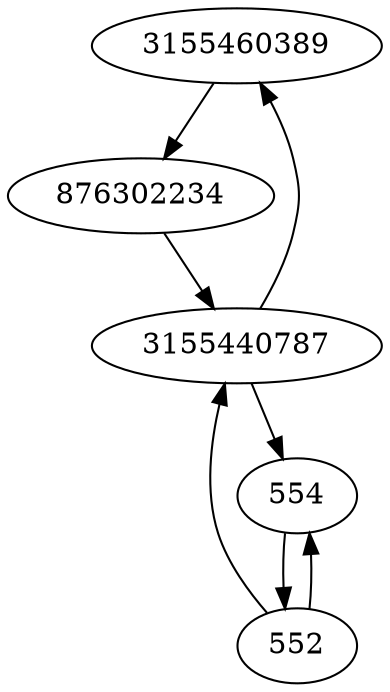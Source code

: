 strict digraph  {
3155460389;
552;
554;
3155440787;
876302234;
3155460389 -> 876302234;
552 -> 3155440787;
552 -> 554;
554 -> 552;
3155440787 -> 554;
3155440787 -> 3155460389;
876302234 -> 3155440787;
}
